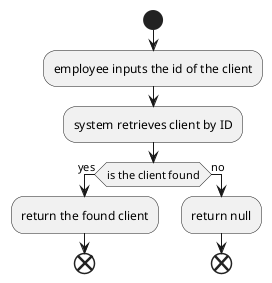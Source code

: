 @startuml

start

:employee inputs the id of the client;
:system retrieves client by ID;

if (is the client found) then (yes)
    :return the found client;
    end;

else (no)
    :return null;
    end;

@enduml